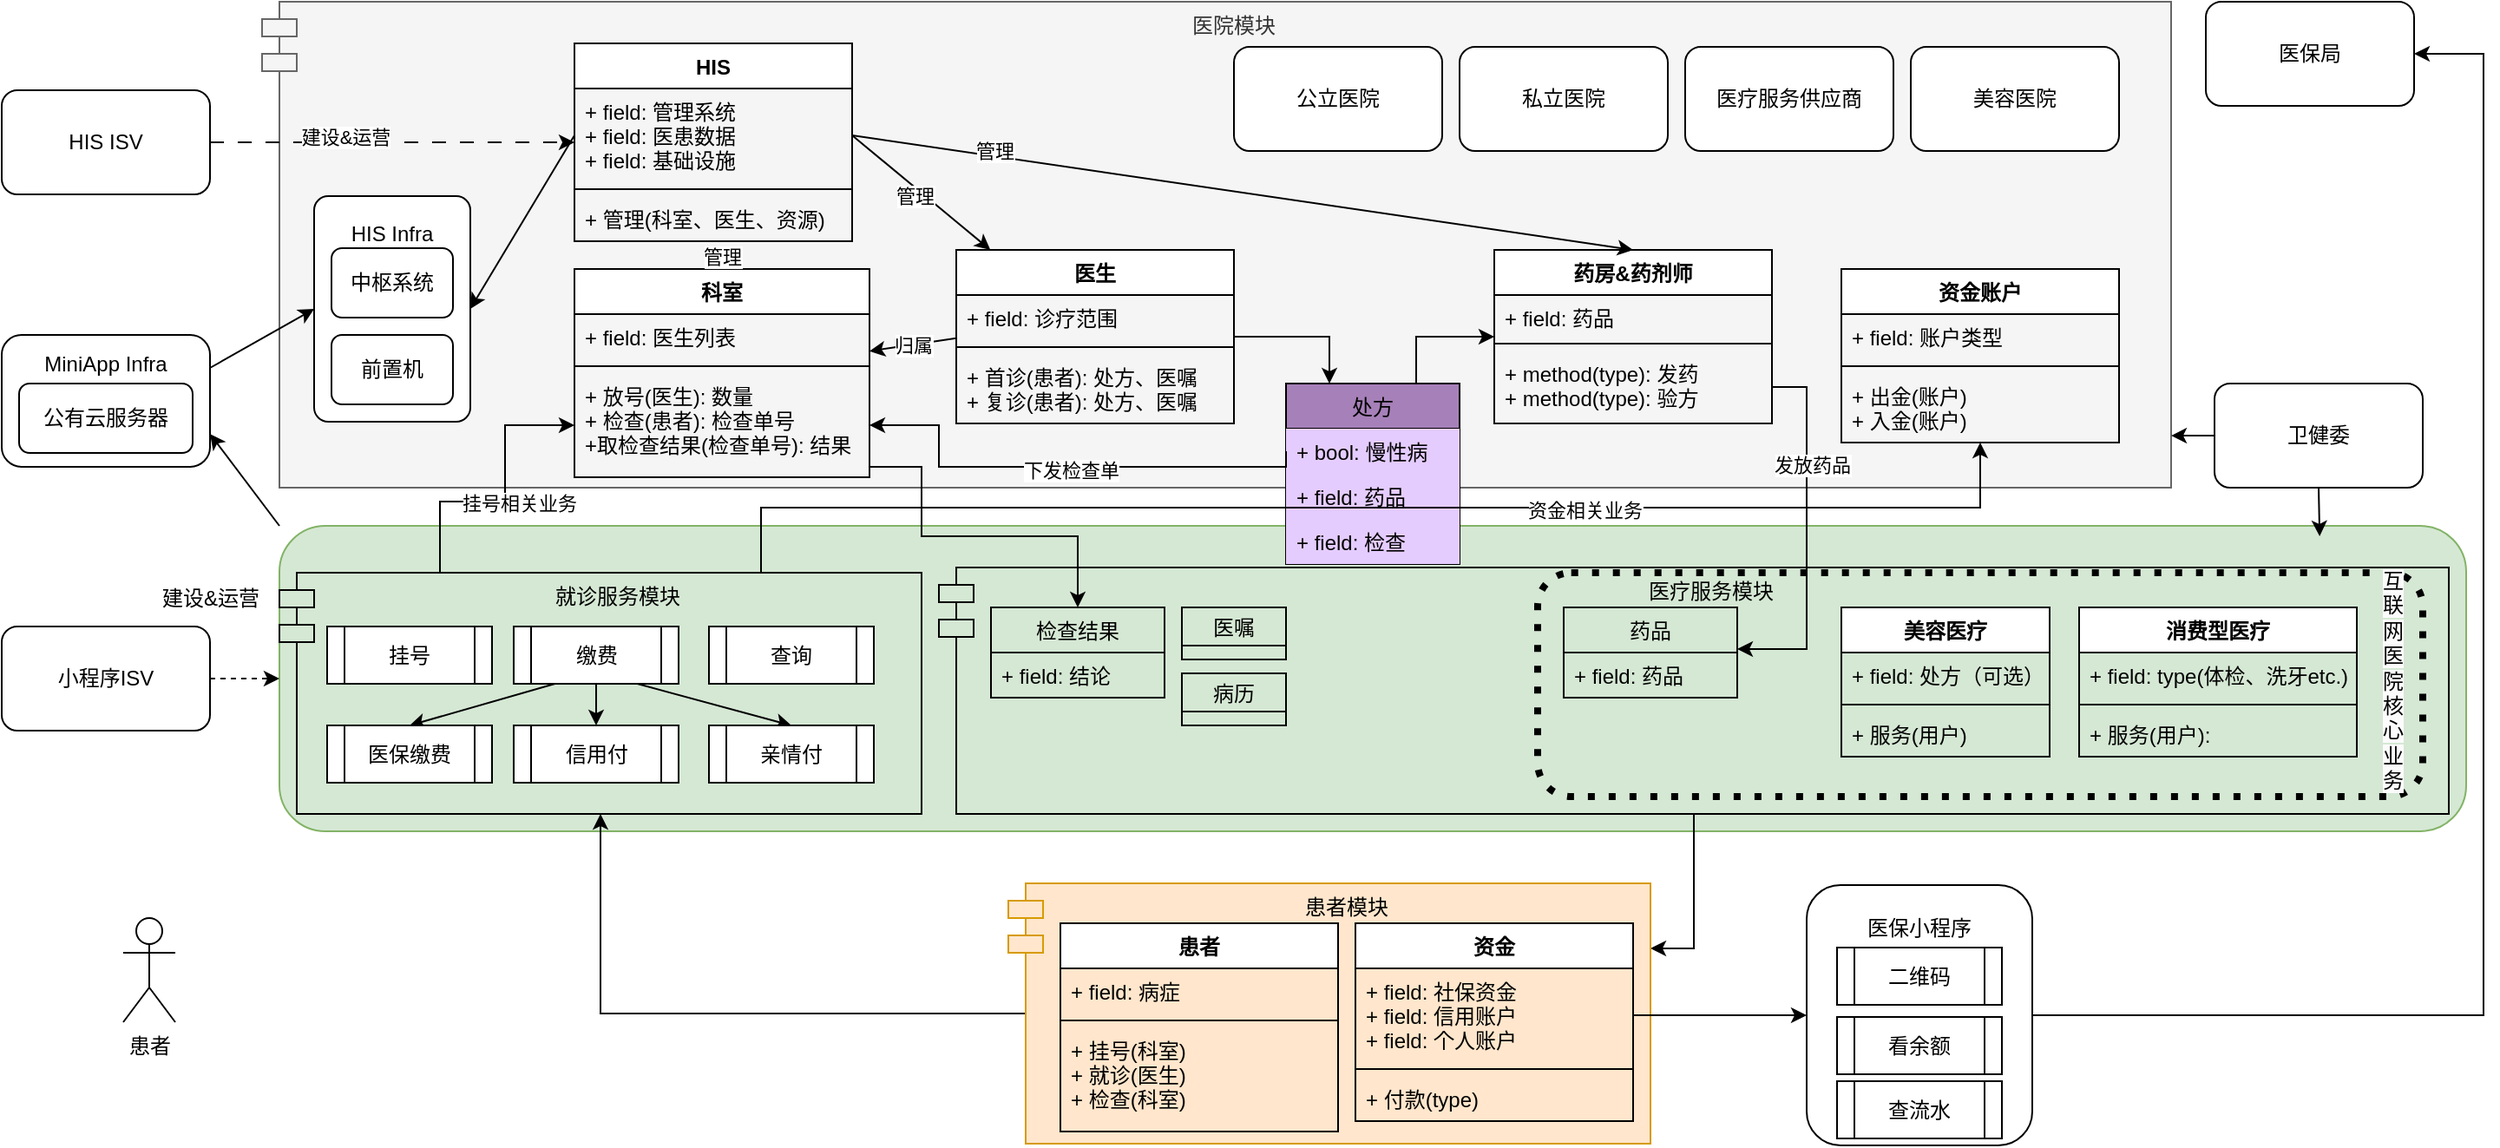 <mxfile version="21.0.1" type="device"><diagram name="第 1 页" id="dfjU2wjDlnRCyFgHSQ6y"><mxGraphModel dx="1976" dy="1036" grid="1" gridSize="10" guides="1" tooltips="1" connect="1" arrows="1" fold="1" page="1" pageScale="1" pageWidth="827" pageHeight="1169" math="0" shadow="0"><root><mxCell id="0"/><mxCell id="1" parent="0"/><mxCell id="AiAtUiZZbM0dzvZj1EmH-155" style="rounded=0;orthogonalLoop=1;jettySize=auto;html=1;exitX=0;exitY=0;exitDx=0;exitDy=0;entryX=1;entryY=0.75;entryDx=0;entryDy=0;" edge="1" parent="1" source="AiAtUiZZbM0dzvZj1EmH-87" target="AiAtUiZZbM0dzvZj1EmH-152"><mxGeometry relative="1" as="geometry"/></mxCell><mxCell id="AiAtUiZZbM0dzvZj1EmH-87" value="" style="rounded=1;whiteSpace=wrap;html=1;fillColor=#d5e8d4;strokeColor=#82b366;" vertex="1" parent="1"><mxGeometry x="270" y="1344" width="1260" height="176" as="geometry"/></mxCell><mxCell id="AiAtUiZZbM0dzvZj1EmH-135" style="edgeStyle=orthogonalEdgeStyle;rounded=0;orthogonalLoop=1;jettySize=auto;html=1;exitX=0.5;exitY=1;exitDx=0;exitDy=0;entryX=1;entryY=0.25;entryDx=0;entryDy=0;" edge="1" parent="1" source="AiAtUiZZbM0dzvZj1EmH-123" target="AiAtUiZZbM0dzvZj1EmH-29"><mxGeometry relative="1" as="geometry"/></mxCell><mxCell id="AiAtUiZZbM0dzvZj1EmH-123" value="医疗服务模块" style="shape=module;align=left;spacingLeft=20;align=center;verticalAlign=top;fillColor=none;" vertex="1" parent="1"><mxGeometry x="650" y="1368" width="870" height="142" as="geometry"/></mxCell><mxCell id="AiAtUiZZbM0dzvZj1EmH-28" value="医院模块" style="shape=module;align=left;spacingLeft=20;align=center;verticalAlign=top;fillColor=#f5f5f5;fontColor=#333333;strokeColor=#666666;" vertex="1" parent="1"><mxGeometry x="260" y="1042" width="1100" height="280" as="geometry"/></mxCell><mxCell id="AiAtUiZZbM0dzvZj1EmH-1" value="医保局" style="rounded=1;whiteSpace=wrap;html=1;" vertex="1" parent="1"><mxGeometry x="1380" y="1042" width="120" height="60" as="geometry"/></mxCell><mxCell id="AiAtUiZZbM0dzvZj1EmH-3" value="公立医院" style="rounded=1;whiteSpace=wrap;html=1;" vertex="1" parent="1"><mxGeometry x="820" y="1068" width="120" height="60" as="geometry"/></mxCell><mxCell id="AiAtUiZZbM0dzvZj1EmH-9" value="HIS Infra&lt;br&gt;&lt;br&gt;&lt;br&gt;&lt;br&gt;&lt;br&gt;&lt;br&gt;&lt;br&gt;" style="rounded=1;whiteSpace=wrap;html=1;arcSize=9;" vertex="1" parent="1"><mxGeometry x="290" y="1154" width="90" height="130" as="geometry"/></mxCell><mxCell id="AiAtUiZZbM0dzvZj1EmH-10" value="前置机" style="rounded=1;whiteSpace=wrap;html=1;" vertex="1" parent="1"><mxGeometry x="300" y="1234" width="70" height="40" as="geometry"/></mxCell><mxCell id="AiAtUiZZbM0dzvZj1EmH-11" value="中枢系统" style="rounded=1;whiteSpace=wrap;html=1;" vertex="1" parent="1"><mxGeometry x="300" y="1184" width="70" height="40" as="geometry"/></mxCell><mxCell id="AiAtUiZZbM0dzvZj1EmH-14" value="" style="rounded=1;whiteSpace=wrap;html=1;dashed=1;dashPattern=1 2;fillColor=none;strokeWidth=4;" vertex="1" parent="1"><mxGeometry x="995" y="1371" width="510" height="129" as="geometry"/></mxCell><mxCell id="AiAtUiZZbM0dzvZj1EmH-132" style="edgeStyle=orthogonalEdgeStyle;rounded=0;orthogonalLoop=1;jettySize=auto;html=1;exitX=1;exitY=0.5;exitDx=0;exitDy=0;entryX=0;entryY=0.5;entryDx=0;entryDy=0;dashed=1;" edge="1" parent="1" source="AiAtUiZZbM0dzvZj1EmH-17" target="AiAtUiZZbM0dzvZj1EmH-87"><mxGeometry relative="1" as="geometry"/></mxCell><mxCell id="AiAtUiZZbM0dzvZj1EmH-17" value="小程序ISV" style="rounded=1;whiteSpace=wrap;html=1;" vertex="1" parent="1"><mxGeometry x="110" y="1402" width="120" height="60" as="geometry"/></mxCell><mxCell id="AiAtUiZZbM0dzvZj1EmH-18" value="医疗服务供应商" style="rounded=1;whiteSpace=wrap;html=1;" vertex="1" parent="1"><mxGeometry x="1080" y="1068" width="120" height="60" as="geometry"/></mxCell><mxCell id="AiAtUiZZbM0dzvZj1EmH-104" style="rounded=0;orthogonalLoop=1;jettySize=auto;html=1;exitX=1;exitY=0.5;exitDx=0;exitDy=0;dashed=1;dashPattern=8 8;" edge="1" parent="1" source="AiAtUiZZbM0dzvZj1EmH-20" target="AiAtUiZZbM0dzvZj1EmH-39"><mxGeometry relative="1" as="geometry"/></mxCell><mxCell id="AiAtUiZZbM0dzvZj1EmH-150" value="建设&amp;amp;运营" style="edgeLabel;html=1;align=center;verticalAlign=middle;resizable=0;points=[];" vertex="1" connectable="0" parent="AiAtUiZZbM0dzvZj1EmH-104"><mxGeometry x="-0.257" y="3" relative="1" as="geometry"><mxPoint as="offset"/></mxGeometry></mxCell><mxCell id="AiAtUiZZbM0dzvZj1EmH-20" value="HIS ISV" style="rounded=1;whiteSpace=wrap;html=1;" vertex="1" parent="1"><mxGeometry x="110" y="1093" width="120" height="60" as="geometry"/></mxCell><mxCell id="AiAtUiZZbM0dzvZj1EmH-133" style="edgeStyle=orthogonalEdgeStyle;rounded=0;orthogonalLoop=1;jettySize=auto;html=1;exitX=0;exitY=0.5;exitDx=10;exitDy=0;exitPerimeter=0;entryX=0.5;entryY=1;entryDx=0;entryDy=0;" edge="1" parent="1" source="AiAtUiZZbM0dzvZj1EmH-29" target="AiAtUiZZbM0dzvZj1EmH-125"><mxGeometry relative="1" as="geometry"/></mxCell><mxCell id="AiAtUiZZbM0dzvZj1EmH-29" value="患者模块" style="shape=module;align=left;spacingLeft=20;align=center;verticalAlign=top;fillColor=#ffe6cc;strokeColor=#d79b00;" vertex="1" parent="1"><mxGeometry x="690" y="1550" width="370" height="150" as="geometry"/></mxCell><mxCell id="AiAtUiZZbM0dzvZj1EmH-30" value="患者" style="shape=umlActor;verticalLabelPosition=bottom;verticalAlign=top;html=1;outlineConnect=0;" vertex="1" parent="1"><mxGeometry x="180" y="1570" width="30" height="60" as="geometry"/></mxCell><mxCell id="AiAtUiZZbM0dzvZj1EmH-31" value="科室" style="swimlane;fontStyle=1;align=center;verticalAlign=top;childLayout=stackLayout;horizontal=1;startSize=26;horizontalStack=0;resizeParent=1;resizeParentMax=0;resizeLast=0;collapsible=1;marginBottom=0;" vertex="1" parent="1"><mxGeometry x="440" y="1196" width="170" height="120" as="geometry"/></mxCell><mxCell id="AiAtUiZZbM0dzvZj1EmH-32" value="+ field: 医生列表" style="text;strokeColor=none;fillColor=none;align=left;verticalAlign=top;spacingLeft=4;spacingRight=4;overflow=hidden;rotatable=0;points=[[0,0.5],[1,0.5]];portConstraint=eastwest;" vertex="1" parent="AiAtUiZZbM0dzvZj1EmH-31"><mxGeometry y="26" width="170" height="26" as="geometry"/></mxCell><mxCell id="AiAtUiZZbM0dzvZj1EmH-33" value="" style="line;strokeWidth=1;fillColor=none;align=left;verticalAlign=middle;spacingTop=-1;spacingLeft=3;spacingRight=3;rotatable=0;labelPosition=right;points=[];portConstraint=eastwest;strokeColor=inherit;" vertex="1" parent="AiAtUiZZbM0dzvZj1EmH-31"><mxGeometry y="52" width="170" height="8" as="geometry"/></mxCell><mxCell id="AiAtUiZZbM0dzvZj1EmH-34" value="+ 放号(医生): 数量&#10;+ 检查(患者): 检查单号&#10;+取检查结果(检查单号): 结果" style="text;strokeColor=none;fillColor=none;align=left;verticalAlign=top;spacingLeft=4;spacingRight=4;overflow=hidden;rotatable=0;points=[[0,0.5],[1,0.5]];portConstraint=eastwest;" vertex="1" parent="AiAtUiZZbM0dzvZj1EmH-31"><mxGeometry y="60" width="170" height="60" as="geometry"/></mxCell><mxCell id="AiAtUiZZbM0dzvZj1EmH-35" value="医生" style="swimlane;fontStyle=1;align=center;verticalAlign=top;childLayout=stackLayout;horizontal=1;startSize=26;horizontalStack=0;resizeParent=1;resizeParentMax=0;resizeLast=0;collapsible=1;marginBottom=0;" vertex="1" parent="1"><mxGeometry x="660" y="1185" width="160" height="100" as="geometry"/></mxCell><mxCell id="AiAtUiZZbM0dzvZj1EmH-36" value="+ field: 诊疗范围" style="text;strokeColor=none;fillColor=none;align=left;verticalAlign=top;spacingLeft=4;spacingRight=4;overflow=hidden;rotatable=0;points=[[0,0.5],[1,0.5]];portConstraint=eastwest;" vertex="1" parent="AiAtUiZZbM0dzvZj1EmH-35"><mxGeometry y="26" width="160" height="26" as="geometry"/></mxCell><mxCell id="AiAtUiZZbM0dzvZj1EmH-37" value="" style="line;strokeWidth=1;fillColor=none;align=left;verticalAlign=middle;spacingTop=-1;spacingLeft=3;spacingRight=3;rotatable=0;labelPosition=right;points=[];portConstraint=eastwest;strokeColor=inherit;" vertex="1" parent="AiAtUiZZbM0dzvZj1EmH-35"><mxGeometry y="52" width="160" height="8" as="geometry"/></mxCell><mxCell id="AiAtUiZZbM0dzvZj1EmH-38" value="+ 首诊(患者): 处方、医嘱 &#10;+ 复诊(患者): 处方、医嘱" style="text;strokeColor=none;fillColor=none;align=left;verticalAlign=top;spacingLeft=4;spacingRight=4;overflow=hidden;rotatable=0;points=[[0,0.5],[1,0.5]];portConstraint=eastwest;" vertex="1" parent="AiAtUiZZbM0dzvZj1EmH-35"><mxGeometry y="60" width="160" height="40" as="geometry"/></mxCell><mxCell id="AiAtUiZZbM0dzvZj1EmH-39" value="HIS" style="swimlane;fontStyle=1;align=center;verticalAlign=top;childLayout=stackLayout;horizontal=1;startSize=26;horizontalStack=0;resizeParent=1;resizeParentMax=0;resizeLast=0;collapsible=1;marginBottom=0;" vertex="1" parent="1"><mxGeometry x="440" y="1066" width="160" height="114" as="geometry"/></mxCell><mxCell id="AiAtUiZZbM0dzvZj1EmH-40" value="+ field: 管理系统&#10;+ field: 医患数据&#10;+ field: 基础设施" style="text;strokeColor=none;fillColor=none;align=left;verticalAlign=top;spacingLeft=4;spacingRight=4;overflow=hidden;rotatable=0;points=[[0,0.5],[1,0.5]];portConstraint=eastwest;" vertex="1" parent="AiAtUiZZbM0dzvZj1EmH-39"><mxGeometry y="26" width="160" height="54" as="geometry"/></mxCell><mxCell id="AiAtUiZZbM0dzvZj1EmH-41" value="" style="line;strokeWidth=1;fillColor=none;align=left;verticalAlign=middle;spacingTop=-1;spacingLeft=3;spacingRight=3;rotatable=0;labelPosition=right;points=[];portConstraint=eastwest;strokeColor=inherit;" vertex="1" parent="AiAtUiZZbM0dzvZj1EmH-39"><mxGeometry y="80" width="160" height="8" as="geometry"/></mxCell><mxCell id="AiAtUiZZbM0dzvZj1EmH-42" value="+ 管理(科室、医生、资源) " style="text;strokeColor=none;fillColor=none;align=left;verticalAlign=top;spacingLeft=4;spacingRight=4;overflow=hidden;rotatable=0;points=[[0,0.5],[1,0.5]];portConstraint=eastwest;" vertex="1" parent="AiAtUiZZbM0dzvZj1EmH-39"><mxGeometry y="88" width="160" height="26" as="geometry"/></mxCell><mxCell id="AiAtUiZZbM0dzvZj1EmH-43" value="资金账户" style="swimlane;fontStyle=1;align=center;verticalAlign=top;childLayout=stackLayout;horizontal=1;startSize=26;horizontalStack=0;resizeParent=1;resizeParentMax=0;resizeLast=0;collapsible=1;marginBottom=0;" vertex="1" parent="1"><mxGeometry x="1170" y="1196" width="160" height="100" as="geometry"/></mxCell><mxCell id="AiAtUiZZbM0dzvZj1EmH-44" value="+ field: 账户类型" style="text;strokeColor=none;fillColor=none;align=left;verticalAlign=top;spacingLeft=4;spacingRight=4;overflow=hidden;rotatable=0;points=[[0,0.5],[1,0.5]];portConstraint=eastwest;" vertex="1" parent="AiAtUiZZbM0dzvZj1EmH-43"><mxGeometry y="26" width="160" height="26" as="geometry"/></mxCell><mxCell id="AiAtUiZZbM0dzvZj1EmH-45" value="" style="line;strokeWidth=1;fillColor=none;align=left;verticalAlign=middle;spacingTop=-1;spacingLeft=3;spacingRight=3;rotatable=0;labelPosition=right;points=[];portConstraint=eastwest;strokeColor=inherit;" vertex="1" parent="AiAtUiZZbM0dzvZj1EmH-43"><mxGeometry y="52" width="160" height="8" as="geometry"/></mxCell><mxCell id="AiAtUiZZbM0dzvZj1EmH-46" value="+ 出金(账户)&#10;+ 入金(账户)" style="text;strokeColor=none;fillColor=none;align=left;verticalAlign=top;spacingLeft=4;spacingRight=4;overflow=hidden;rotatable=0;points=[[0,0.5],[1,0.5]];portConstraint=eastwest;" vertex="1" parent="AiAtUiZZbM0dzvZj1EmH-43"><mxGeometry y="60" width="160" height="40" as="geometry"/></mxCell><mxCell id="AiAtUiZZbM0dzvZj1EmH-47" value="药房&amp;药剂师" style="swimlane;fontStyle=1;align=center;verticalAlign=top;childLayout=stackLayout;horizontal=1;startSize=26;horizontalStack=0;resizeParent=1;resizeParentMax=0;resizeLast=0;collapsible=1;marginBottom=0;" vertex="1" parent="1"><mxGeometry x="970" y="1185" width="160" height="100" as="geometry"/></mxCell><mxCell id="AiAtUiZZbM0dzvZj1EmH-48" value="+ field: 药品" style="text;strokeColor=none;fillColor=none;align=left;verticalAlign=top;spacingLeft=4;spacingRight=4;overflow=hidden;rotatable=0;points=[[0,0.5],[1,0.5]];portConstraint=eastwest;" vertex="1" parent="AiAtUiZZbM0dzvZj1EmH-47"><mxGeometry y="26" width="160" height="24" as="geometry"/></mxCell><mxCell id="AiAtUiZZbM0dzvZj1EmH-49" value="" style="line;strokeWidth=1;fillColor=none;align=left;verticalAlign=middle;spacingTop=-1;spacingLeft=3;spacingRight=3;rotatable=0;labelPosition=right;points=[];portConstraint=eastwest;strokeColor=inherit;" vertex="1" parent="AiAtUiZZbM0dzvZj1EmH-47"><mxGeometry y="50" width="160" height="8" as="geometry"/></mxCell><mxCell id="AiAtUiZZbM0dzvZj1EmH-50" value="+ method(type): 发药&#10;+ method(type): 验方" style="text;strokeColor=none;fillColor=none;align=left;verticalAlign=top;spacingLeft=4;spacingRight=4;overflow=hidden;rotatable=0;points=[[0,0.5],[1,0.5]];portConstraint=eastwest;" vertex="1" parent="AiAtUiZZbM0dzvZj1EmH-47"><mxGeometry y="58" width="160" height="42" as="geometry"/></mxCell><mxCell id="AiAtUiZZbM0dzvZj1EmH-59" value="患者" style="swimlane;fontStyle=1;align=center;verticalAlign=top;childLayout=stackLayout;horizontal=1;startSize=26;horizontalStack=0;resizeParent=1;resizeParentMax=0;resizeLast=0;collapsible=1;marginBottom=0;" vertex="1" parent="1"><mxGeometry x="720" y="1573" width="160" height="120" as="geometry"/></mxCell><mxCell id="AiAtUiZZbM0dzvZj1EmH-60" value="+ field: 病症" style="text;strokeColor=none;fillColor=none;align=left;verticalAlign=top;spacingLeft=4;spacingRight=4;overflow=hidden;rotatable=0;points=[[0,0.5],[1,0.5]];portConstraint=eastwest;" vertex="1" parent="AiAtUiZZbM0dzvZj1EmH-59"><mxGeometry y="26" width="160" height="26" as="geometry"/></mxCell><mxCell id="AiAtUiZZbM0dzvZj1EmH-61" value="" style="line;strokeWidth=1;fillColor=none;align=left;verticalAlign=middle;spacingTop=-1;spacingLeft=3;spacingRight=3;rotatable=0;labelPosition=right;points=[];portConstraint=eastwest;strokeColor=inherit;" vertex="1" parent="AiAtUiZZbM0dzvZj1EmH-59"><mxGeometry y="52" width="160" height="8" as="geometry"/></mxCell><mxCell id="AiAtUiZZbM0dzvZj1EmH-62" value="+ 挂号(科室)&#10;+ 就诊(医生)&#10;+ 检查(科室) " style="text;strokeColor=none;fillColor=none;align=left;verticalAlign=top;spacingLeft=4;spacingRight=4;overflow=hidden;rotatable=0;points=[[0,0.5],[1,0.5]];portConstraint=eastwest;" vertex="1" parent="AiAtUiZZbM0dzvZj1EmH-59"><mxGeometry y="60" width="160" height="60" as="geometry"/></mxCell><mxCell id="AiAtUiZZbM0dzvZj1EmH-63" value="资金" style="swimlane;fontStyle=1;align=center;verticalAlign=top;childLayout=stackLayout;horizontal=1;startSize=26;horizontalStack=0;resizeParent=1;resizeParentMax=0;resizeLast=0;collapsible=1;marginBottom=0;" vertex="1" parent="1"><mxGeometry x="890" y="1573" width="160" height="114" as="geometry"/></mxCell><mxCell id="AiAtUiZZbM0dzvZj1EmH-64" value="+ field: 社保资金&#10;+ field: 信用账户&#10;+ field: 个人账户" style="text;strokeColor=none;fillColor=none;align=left;verticalAlign=top;spacingLeft=4;spacingRight=4;overflow=hidden;rotatable=0;points=[[0,0.5],[1,0.5]];portConstraint=eastwest;" vertex="1" parent="AiAtUiZZbM0dzvZj1EmH-63"><mxGeometry y="26" width="160" height="54" as="geometry"/></mxCell><mxCell id="AiAtUiZZbM0dzvZj1EmH-65" value="" style="line;strokeWidth=1;fillColor=none;align=left;verticalAlign=middle;spacingTop=-1;spacingLeft=3;spacingRight=3;rotatable=0;labelPosition=right;points=[];portConstraint=eastwest;strokeColor=inherit;" vertex="1" parent="AiAtUiZZbM0dzvZj1EmH-63"><mxGeometry y="80" width="160" height="8" as="geometry"/></mxCell><mxCell id="AiAtUiZZbM0dzvZj1EmH-66" value="+ 付款(type)" style="text;strokeColor=none;fillColor=none;align=left;verticalAlign=top;spacingLeft=4;spacingRight=4;overflow=hidden;rotatable=0;points=[[0,0.5],[1,0.5]];portConstraint=eastwest;" vertex="1" parent="AiAtUiZZbM0dzvZj1EmH-63"><mxGeometry y="88" width="160" height="26" as="geometry"/></mxCell><mxCell id="AiAtUiZZbM0dzvZj1EmH-107" style="edgeStyle=orthogonalEdgeStyle;rounded=0;orthogonalLoop=1;jettySize=auto;html=1;exitX=0.75;exitY=0;exitDx=0;exitDy=0;" edge="1" parent="1" source="AiAtUiZZbM0dzvZj1EmH-75" target="AiAtUiZZbM0dzvZj1EmH-47"><mxGeometry relative="1" as="geometry"/></mxCell><mxCell id="AiAtUiZZbM0dzvZj1EmH-75" value="处方" style="swimlane;fontStyle=0;childLayout=stackLayout;horizontal=1;startSize=26;horizontalStack=0;resizeParent=1;resizeParentMax=0;resizeLast=0;collapsible=1;marginBottom=0;fillColor=#A680B8;" vertex="1" parent="1"><mxGeometry x="850" y="1262" width="100" height="104" as="geometry"/></mxCell><mxCell id="AiAtUiZZbM0dzvZj1EmH-76" value="+ bool: 慢性病" style="text;strokeColor=none;fillColor=#E5CCFF;align=left;verticalAlign=top;spacingLeft=4;spacingRight=4;overflow=hidden;rotatable=0;points=[[0,0.5],[1,0.5]];portConstraint=eastwest;" vertex="1" parent="AiAtUiZZbM0dzvZj1EmH-75"><mxGeometry y="26" width="100" height="26" as="geometry"/></mxCell><mxCell id="AiAtUiZZbM0dzvZj1EmH-77" value="+ field: 药品" style="text;strokeColor=none;fillColor=#E5CCFF;align=left;verticalAlign=top;spacingLeft=4;spacingRight=4;overflow=hidden;rotatable=0;points=[[0,0.5],[1,0.5]];portConstraint=eastwest;" vertex="1" parent="AiAtUiZZbM0dzvZj1EmH-75"><mxGeometry y="52" width="100" height="26" as="geometry"/></mxCell><mxCell id="AiAtUiZZbM0dzvZj1EmH-78" value="+ field: 检查" style="text;strokeColor=none;fillColor=#E5CCFF;align=left;verticalAlign=top;spacingLeft=4;spacingRight=4;overflow=hidden;rotatable=0;points=[[0,0.5],[1,0.5]];portConstraint=eastwest;" vertex="1" parent="AiAtUiZZbM0dzvZj1EmH-75"><mxGeometry y="78" width="100" height="26" as="geometry"/></mxCell><mxCell id="AiAtUiZZbM0dzvZj1EmH-79" value="消费型医疗" style="swimlane;fontStyle=1;align=center;verticalAlign=top;childLayout=stackLayout;horizontal=1;startSize=26;horizontalStack=0;resizeParent=1;resizeParentMax=0;resizeLast=0;collapsible=1;marginBottom=0;" vertex="1" parent="1"><mxGeometry x="1307" y="1391" width="160" height="86" as="geometry"/></mxCell><mxCell id="AiAtUiZZbM0dzvZj1EmH-80" value="+ field: type(体检、洗牙etc.)" style="text;strokeColor=none;fillColor=none;align=left;verticalAlign=top;spacingLeft=4;spacingRight=4;overflow=hidden;rotatable=0;points=[[0,0.5],[1,0.5]];portConstraint=eastwest;" vertex="1" parent="AiAtUiZZbM0dzvZj1EmH-79"><mxGeometry y="26" width="160" height="26" as="geometry"/></mxCell><mxCell id="AiAtUiZZbM0dzvZj1EmH-81" value="" style="line;strokeWidth=1;fillColor=none;align=left;verticalAlign=middle;spacingTop=-1;spacingLeft=3;spacingRight=3;rotatable=0;labelPosition=right;points=[];portConstraint=eastwest;strokeColor=inherit;" vertex="1" parent="AiAtUiZZbM0dzvZj1EmH-79"><mxGeometry y="52" width="160" height="8" as="geometry"/></mxCell><mxCell id="AiAtUiZZbM0dzvZj1EmH-82" value="+ 服务(用户): " style="text;strokeColor=none;fillColor=none;align=left;verticalAlign=top;spacingLeft=4;spacingRight=4;overflow=hidden;rotatable=0;points=[[0,0.5],[1,0.5]];portConstraint=eastwest;" vertex="1" parent="AiAtUiZZbM0dzvZj1EmH-79"><mxGeometry y="60" width="160" height="26" as="geometry"/></mxCell><mxCell id="AiAtUiZZbM0dzvZj1EmH-83" value="美容医疗" style="swimlane;fontStyle=1;align=center;verticalAlign=top;childLayout=stackLayout;horizontal=1;startSize=26;horizontalStack=0;resizeParent=1;resizeParentMax=0;resizeLast=0;collapsible=1;marginBottom=0;" vertex="1" parent="1"><mxGeometry x="1170" y="1391" width="120" height="86" as="geometry"/></mxCell><mxCell id="AiAtUiZZbM0dzvZj1EmH-84" value="+ field: 处方（可选）" style="text;strokeColor=none;fillColor=none;align=left;verticalAlign=top;spacingLeft=4;spacingRight=4;overflow=hidden;rotatable=0;points=[[0,0.5],[1,0.5]];portConstraint=eastwest;" vertex="1" parent="AiAtUiZZbM0dzvZj1EmH-83"><mxGeometry y="26" width="120" height="26" as="geometry"/></mxCell><mxCell id="AiAtUiZZbM0dzvZj1EmH-85" value="" style="line;strokeWidth=1;fillColor=none;align=left;verticalAlign=middle;spacingTop=-1;spacingLeft=3;spacingRight=3;rotatable=0;labelPosition=right;points=[];portConstraint=eastwest;strokeColor=inherit;" vertex="1" parent="AiAtUiZZbM0dzvZj1EmH-83"><mxGeometry y="52" width="120" height="8" as="geometry"/></mxCell><mxCell id="AiAtUiZZbM0dzvZj1EmH-86" value="+ 服务(用户)" style="text;strokeColor=none;fillColor=none;align=left;verticalAlign=top;spacingLeft=4;spacingRight=4;overflow=hidden;rotatable=0;points=[[0,0.5],[1,0.5]];portConstraint=eastwest;" vertex="1" parent="AiAtUiZZbM0dzvZj1EmH-83"><mxGeometry y="60" width="120" height="26" as="geometry"/></mxCell><mxCell id="AiAtUiZZbM0dzvZj1EmH-89" value="私立医院" style="rounded=1;whiteSpace=wrap;html=1;" vertex="1" parent="1"><mxGeometry x="950" y="1068" width="120" height="60" as="geometry"/></mxCell><mxCell id="AiAtUiZZbM0dzvZj1EmH-90" value="美容医院" style="rounded=1;whiteSpace=wrap;html=1;" vertex="1" parent="1"><mxGeometry x="1210" y="1068" width="120" height="60" as="geometry"/></mxCell><mxCell id="AiAtUiZZbM0dzvZj1EmH-147" style="edgeStyle=orthogonalEdgeStyle;rounded=0;orthogonalLoop=1;jettySize=auto;html=1;exitX=0.5;exitY=1;exitDx=0;exitDy=0;entryX=0.933;entryY=0.034;entryDx=0;entryDy=0;entryPerimeter=0;" edge="1" parent="1" source="AiAtUiZZbM0dzvZj1EmH-91" target="AiAtUiZZbM0dzvZj1EmH-87"><mxGeometry relative="1" as="geometry"/></mxCell><mxCell id="AiAtUiZZbM0dzvZj1EmH-148" style="edgeStyle=orthogonalEdgeStyle;rounded=0;orthogonalLoop=1;jettySize=auto;html=1;exitX=0;exitY=0.5;exitDx=0;exitDy=0;entryX=1;entryY=0.893;entryDx=0;entryDy=0;entryPerimeter=0;" edge="1" parent="1" source="AiAtUiZZbM0dzvZj1EmH-91" target="AiAtUiZZbM0dzvZj1EmH-28"><mxGeometry relative="1" as="geometry"><mxPoint x="1370" y="1292" as="targetPoint"/></mxGeometry></mxCell><mxCell id="AiAtUiZZbM0dzvZj1EmH-91" value="卫健委" style="rounded=1;whiteSpace=wrap;html=1;" vertex="1" parent="1"><mxGeometry x="1385" y="1262" width="120" height="60" as="geometry"/></mxCell><mxCell id="AiAtUiZZbM0dzvZj1EmH-92" value="药品" style="swimlane;fontStyle=0;childLayout=stackLayout;horizontal=1;startSize=26;fillColor=none;horizontalStack=0;resizeParent=1;resizeParentMax=0;resizeLast=0;collapsible=1;marginBottom=0;" vertex="1" parent="1"><mxGeometry x="1010" y="1391" width="100" height="52" as="geometry"/></mxCell><mxCell id="AiAtUiZZbM0dzvZj1EmH-94" value="+ field: 药品" style="text;strokeColor=none;fillColor=none;align=left;verticalAlign=top;spacingLeft=4;spacingRight=4;overflow=hidden;rotatable=0;points=[[0,0.5],[1,0.5]];portConstraint=eastwest;" vertex="1" parent="AiAtUiZZbM0dzvZj1EmH-92"><mxGeometry y="26" width="100" height="26" as="geometry"/></mxCell><mxCell id="AiAtUiZZbM0dzvZj1EmH-96" value="检查结果" style="swimlane;fontStyle=0;childLayout=stackLayout;horizontal=1;startSize=26;fillColor=none;horizontalStack=0;resizeParent=1;resizeParentMax=0;resizeLast=0;collapsible=1;marginBottom=0;" vertex="1" parent="1"><mxGeometry x="680" y="1391" width="100" height="52" as="geometry"/></mxCell><mxCell id="AiAtUiZZbM0dzvZj1EmH-97" value="+ field: 结论" style="text;strokeColor=none;fillColor=none;align=left;verticalAlign=top;spacingLeft=4;spacingRight=4;overflow=hidden;rotatable=0;points=[[0,0.5],[1,0.5]];portConstraint=eastwest;" vertex="1" parent="AiAtUiZZbM0dzvZj1EmH-96"><mxGeometry y="26" width="100" height="26" as="geometry"/></mxCell><mxCell id="AiAtUiZZbM0dzvZj1EmH-99" style="rounded=0;orthogonalLoop=1;jettySize=auto;html=1;exitX=0;exitY=0.5;exitDx=0;exitDy=0;entryX=1;entryY=0.5;entryDx=0;entryDy=0;" edge="1" parent="1" source="AiAtUiZZbM0dzvZj1EmH-40" target="AiAtUiZZbM0dzvZj1EmH-9"><mxGeometry relative="1" as="geometry"/></mxCell><mxCell id="AiAtUiZZbM0dzvZj1EmH-101" style="rounded=0;orthogonalLoop=1;jettySize=auto;html=1;exitX=0.5;exitY=1.115;exitDx=0;exitDy=0;exitPerimeter=0;" edge="1" parent="1" source="AiAtUiZZbM0dzvZj1EmH-42" target="AiAtUiZZbM0dzvZj1EmH-31"><mxGeometry relative="1" as="geometry"/></mxCell><mxCell id="AiAtUiZZbM0dzvZj1EmH-160" value="管理" style="edgeLabel;html=1;align=center;verticalAlign=middle;resizable=0;points=[];" vertex="1" connectable="0" parent="AiAtUiZZbM0dzvZj1EmH-101"><mxGeometry x="-0.076" y="4" relative="1" as="geometry"><mxPoint as="offset"/></mxGeometry></mxCell><mxCell id="AiAtUiZZbM0dzvZj1EmH-102" style="rounded=0;orthogonalLoop=1;jettySize=auto;html=1;exitX=1;exitY=0.5;exitDx=0;exitDy=0;" edge="1" parent="1" source="AiAtUiZZbM0dzvZj1EmH-40" target="AiAtUiZZbM0dzvZj1EmH-35"><mxGeometry relative="1" as="geometry"/></mxCell><mxCell id="AiAtUiZZbM0dzvZj1EmH-159" value="管理" style="edgeLabel;html=1;align=center;verticalAlign=middle;resizable=0;points=[];" vertex="1" connectable="0" parent="AiAtUiZZbM0dzvZj1EmH-102"><mxGeometry x="-0.043" y="-4" relative="1" as="geometry"><mxPoint as="offset"/></mxGeometry></mxCell><mxCell id="AiAtUiZZbM0dzvZj1EmH-103" style="rounded=0;orthogonalLoop=1;jettySize=auto;html=1;exitX=1;exitY=0.5;exitDx=0;exitDy=0;entryX=0.5;entryY=0;entryDx=0;entryDy=0;" edge="1" parent="1" source="AiAtUiZZbM0dzvZj1EmH-40" target="AiAtUiZZbM0dzvZj1EmH-47"><mxGeometry relative="1" as="geometry"/></mxCell><mxCell id="AiAtUiZZbM0dzvZj1EmH-158" value="管理" style="edgeLabel;html=1;align=center;verticalAlign=middle;resizable=0;points=[];" vertex="1" connectable="0" parent="AiAtUiZZbM0dzvZj1EmH-103"><mxGeometry x="-0.638" y="3" relative="1" as="geometry"><mxPoint as="offset"/></mxGeometry></mxCell><mxCell id="AiAtUiZZbM0dzvZj1EmH-106" style="edgeStyle=orthogonalEdgeStyle;rounded=0;orthogonalLoop=1;jettySize=auto;html=1;entryX=0.25;entryY=0;entryDx=0;entryDy=0;" edge="1" parent="1" source="AiAtUiZZbM0dzvZj1EmH-35" target="AiAtUiZZbM0dzvZj1EmH-75"><mxGeometry relative="1" as="geometry"/></mxCell><mxCell id="AiAtUiZZbM0dzvZj1EmH-108" style="edgeStyle=orthogonalEdgeStyle;rounded=0;orthogonalLoop=1;jettySize=auto;html=1;exitX=1;exitY=0.5;exitDx=0;exitDy=0;entryX=1;entryY=-0.077;entryDx=0;entryDy=0;entryPerimeter=0;" edge="1" parent="1" source="AiAtUiZZbM0dzvZj1EmH-50" target="AiAtUiZZbM0dzvZj1EmH-94"><mxGeometry relative="1" as="geometry"/></mxCell><mxCell id="AiAtUiZZbM0dzvZj1EmH-165" value="发放药品" style="edgeLabel;html=1;align=center;verticalAlign=middle;resizable=0;points=[];" vertex="1" connectable="0" parent="AiAtUiZZbM0dzvZj1EmH-108"><mxGeometry x="-0.384" y="3" relative="1" as="geometry"><mxPoint as="offset"/></mxGeometry></mxCell><mxCell id="AiAtUiZZbM0dzvZj1EmH-118" value="医嘱" style="swimlane;fontStyle=0;childLayout=stackLayout;horizontal=1;startSize=22;fillColor=none;horizontalStack=0;resizeParent=1;resizeParentMax=0;resizeLast=0;collapsible=1;marginBottom=0;" vertex="1" collapsed="1" parent="1"><mxGeometry x="790" y="1391" width="60" height="30" as="geometry"><mxRectangle x="460" y="1388" width="35" height="52" as="alternateBounds"/></mxGeometry></mxCell><mxCell id="AiAtUiZZbM0dzvZj1EmH-119" value="病历" style="swimlane;fontStyle=0;childLayout=stackLayout;horizontal=1;startSize=22;fillColor=none;horizontalStack=0;resizeParent=1;resizeParentMax=0;resizeLast=0;collapsible=1;marginBottom=0;" vertex="1" collapsed="1" parent="1"><mxGeometry x="790" y="1429" width="60" height="30" as="geometry"><mxRectangle x="460" y="1388" width="35" height="52" as="alternateBounds"/></mxGeometry></mxCell><mxCell id="AiAtUiZZbM0dzvZj1EmH-145" style="edgeStyle=orthogonalEdgeStyle;rounded=0;orthogonalLoop=1;jettySize=auto;html=1;exitX=1;exitY=0.5;exitDx=0;exitDy=0;entryX=1;entryY=0.5;entryDx=0;entryDy=0;" edge="1" parent="1" source="AiAtUiZZbM0dzvZj1EmH-121" target="AiAtUiZZbM0dzvZj1EmH-1"><mxGeometry relative="1" as="geometry"><Array as="points"><mxPoint x="1540" y="1626"/><mxPoint x="1540" y="1072"/></Array></mxGeometry></mxCell><mxCell id="AiAtUiZZbM0dzvZj1EmH-121" value="医保小程序&lt;br&gt;&lt;br&gt;&lt;br&gt;&lt;br&gt;&lt;br&gt;&lt;br&gt;&lt;br&gt;&lt;br&gt;" style="rounded=1;whiteSpace=wrap;html=1;" vertex="1" parent="1"><mxGeometry x="1150" y="1551" width="130" height="150" as="geometry"/></mxCell><mxCell id="AiAtUiZZbM0dzvZj1EmH-124" style="edgeStyle=orthogonalEdgeStyle;rounded=0;orthogonalLoop=1;jettySize=auto;html=1;exitX=1;exitY=0.5;exitDx=0;exitDy=0;entryX=0.5;entryY=0;entryDx=0;entryDy=0;" edge="1" parent="1" source="AiAtUiZZbM0dzvZj1EmH-34" target="AiAtUiZZbM0dzvZj1EmH-96"><mxGeometry relative="1" as="geometry"><Array as="points"><mxPoint x="610" y="1310"/><mxPoint x="640" y="1310"/><mxPoint x="640" y="1350"/><mxPoint x="730" y="1350"/></Array></mxGeometry></mxCell><mxCell id="AiAtUiZZbM0dzvZj1EmH-141" style="edgeStyle=orthogonalEdgeStyle;rounded=0;orthogonalLoop=1;jettySize=auto;html=1;exitX=0.25;exitY=0;exitDx=0;exitDy=0;entryX=0;entryY=0.5;entryDx=0;entryDy=0;" edge="1" parent="1" source="AiAtUiZZbM0dzvZj1EmH-125" target="AiAtUiZZbM0dzvZj1EmH-34"><mxGeometry relative="1" as="geometry"><Array as="points"><mxPoint x="363" y="1330"/><mxPoint x="400" y="1330"/><mxPoint x="400" y="1286"/></Array></mxGeometry></mxCell><mxCell id="AiAtUiZZbM0dzvZj1EmH-143" value="挂号相关业务" style="edgeLabel;html=1;align=center;verticalAlign=middle;resizable=0;points=[];" vertex="1" connectable="0" parent="AiAtUiZZbM0dzvZj1EmH-141"><mxGeometry x="0.028" y="2" relative="1" as="geometry"><mxPoint x="10" y="6" as="offset"/></mxGeometry></mxCell><mxCell id="AiAtUiZZbM0dzvZj1EmH-142" style="edgeStyle=orthogonalEdgeStyle;rounded=0;orthogonalLoop=1;jettySize=auto;html=1;exitX=0.75;exitY=0;exitDx=0;exitDy=0;" edge="1" parent="1" source="AiAtUiZZbM0dzvZj1EmH-125" target="AiAtUiZZbM0dzvZj1EmH-43"><mxGeometry relative="1" as="geometry"/></mxCell><mxCell id="AiAtUiZZbM0dzvZj1EmH-144" value="资金相关业务" style="edgeLabel;html=1;align=center;verticalAlign=middle;resizable=0;points=[];" vertex="1" connectable="0" parent="AiAtUiZZbM0dzvZj1EmH-142"><mxGeometry x="0.317" relative="1" as="geometry"><mxPoint y="1" as="offset"/></mxGeometry></mxCell><mxCell id="AiAtUiZZbM0dzvZj1EmH-125" value="就诊服务模块" style="shape=module;align=left;spacingLeft=20;align=center;verticalAlign=top;fillColor=none;" vertex="1" parent="1"><mxGeometry x="270" y="1371" width="370" height="139" as="geometry"/></mxCell><mxCell id="AiAtUiZZbM0dzvZj1EmH-126" value="挂号" style="shape=process;whiteSpace=wrap;html=1;backgroundOutline=1;" vertex="1" parent="1"><mxGeometry x="297.5" y="1402" width="95" height="33" as="geometry"/></mxCell><mxCell id="AiAtUiZZbM0dzvZj1EmH-170" style="rounded=0;orthogonalLoop=1;jettySize=auto;html=1;exitX=0.25;exitY=1;exitDx=0;exitDy=0;entryX=0.5;entryY=0;entryDx=0;entryDy=0;" edge="1" parent="1" source="AiAtUiZZbM0dzvZj1EmH-128" target="AiAtUiZZbM0dzvZj1EmH-167"><mxGeometry relative="1" as="geometry"/></mxCell><mxCell id="AiAtUiZZbM0dzvZj1EmH-171" style="edgeStyle=orthogonalEdgeStyle;rounded=0;orthogonalLoop=1;jettySize=auto;html=1;exitX=0.5;exitY=1;exitDx=0;exitDy=0;entryX=0.5;entryY=0;entryDx=0;entryDy=0;" edge="1" parent="1" source="AiAtUiZZbM0dzvZj1EmH-128" target="AiAtUiZZbM0dzvZj1EmH-168"><mxGeometry relative="1" as="geometry"/></mxCell><mxCell id="AiAtUiZZbM0dzvZj1EmH-172" style="rounded=0;orthogonalLoop=1;jettySize=auto;html=1;exitX=0.75;exitY=1;exitDx=0;exitDy=0;entryX=0.5;entryY=0;entryDx=0;entryDy=0;" edge="1" parent="1" source="AiAtUiZZbM0dzvZj1EmH-128" target="AiAtUiZZbM0dzvZj1EmH-166"><mxGeometry relative="1" as="geometry"/></mxCell><mxCell id="AiAtUiZZbM0dzvZj1EmH-128" value="缴费" style="shape=process;whiteSpace=wrap;html=1;backgroundOutline=1;" vertex="1" parent="1"><mxGeometry x="405" y="1402" width="95" height="33" as="geometry"/></mxCell><mxCell id="AiAtUiZZbM0dzvZj1EmH-129" value="查询" style="shape=process;whiteSpace=wrap;html=1;backgroundOutline=1;" vertex="1" parent="1"><mxGeometry x="517.5" y="1402" width="95" height="33" as="geometry"/></mxCell><mxCell id="AiAtUiZZbM0dzvZj1EmH-134" value="&lt;span style=&quot;color: rgb(0, 0, 0); font-family: Helvetica; font-size: 12px; font-style: normal; font-variant-ligatures: normal; font-variant-caps: normal; font-weight: 400; letter-spacing: normal; orphans: 2; text-align: center; text-indent: 0px; text-transform: none; widows: 2; word-spacing: 0px; -webkit-text-stroke-width: 0px; background-color: rgb(251, 251, 251); text-decoration-thickness: initial; text-decoration-style: initial; text-decoration-color: initial; float: none; display: inline !important;&quot;&gt;互联网医院核心业务&lt;/span&gt;" style="text;whiteSpace=wrap;html=1;" vertex="1" parent="1"><mxGeometry x="1480" y="1362" width="20" height="140" as="geometry"/></mxCell><mxCell id="AiAtUiZZbM0dzvZj1EmH-136" style="edgeStyle=orthogonalEdgeStyle;rounded=0;orthogonalLoop=1;jettySize=auto;html=1;exitX=1;exitY=0.5;exitDx=0;exitDy=0;" edge="1" parent="1" source="AiAtUiZZbM0dzvZj1EmH-64" target="AiAtUiZZbM0dzvZj1EmH-121"><mxGeometry relative="1" as="geometry"/></mxCell><mxCell id="AiAtUiZZbM0dzvZj1EmH-138" value="二维码" style="shape=process;whiteSpace=wrap;html=1;backgroundOutline=1;" vertex="1" parent="1"><mxGeometry x="1167.5" y="1587" width="95" height="33" as="geometry"/></mxCell><mxCell id="AiAtUiZZbM0dzvZj1EmH-139" value="看余额" style="shape=process;whiteSpace=wrap;html=1;backgroundOutline=1;" vertex="1" parent="1"><mxGeometry x="1167.5" y="1627" width="95" height="33" as="geometry"/></mxCell><mxCell id="AiAtUiZZbM0dzvZj1EmH-140" value="查流水" style="shape=process;whiteSpace=wrap;html=1;backgroundOutline=1;" vertex="1" parent="1"><mxGeometry x="1167.5" y="1664" width="95" height="33" as="geometry"/></mxCell><mxCell id="AiAtUiZZbM0dzvZj1EmH-156" style="rounded=0;orthogonalLoop=1;jettySize=auto;html=1;exitX=1;exitY=0.25;exitDx=0;exitDy=0;entryX=0;entryY=0.5;entryDx=0;entryDy=0;" edge="1" parent="1" source="AiAtUiZZbM0dzvZj1EmH-152" target="AiAtUiZZbM0dzvZj1EmH-9"><mxGeometry relative="1" as="geometry"/></mxCell><mxCell id="AiAtUiZZbM0dzvZj1EmH-152" value="MiniApp Infra&lt;br&gt;&lt;br&gt;&lt;br&gt;&lt;br&gt;" style="rounded=1;whiteSpace=wrap;html=1;" vertex="1" parent="1"><mxGeometry x="110" y="1234" width="120" height="76" as="geometry"/></mxCell><mxCell id="AiAtUiZZbM0dzvZj1EmH-154" value="公有云服务器" style="rounded=1;whiteSpace=wrap;html=1;" vertex="1" parent="1"><mxGeometry x="120" y="1262" width="100" height="40" as="geometry"/></mxCell><mxCell id="AiAtUiZZbM0dzvZj1EmH-157" value="建设&amp;amp;运营" style="text;html=1;align=center;verticalAlign=middle;resizable=0;points=[];autosize=1;strokeColor=none;fillColor=none;" vertex="1" parent="1"><mxGeometry x="190" y="1371" width="80" height="30" as="geometry"/></mxCell><mxCell id="AiAtUiZZbM0dzvZj1EmH-162" style="edgeStyle=orthogonalEdgeStyle;rounded=0;orthogonalLoop=1;jettySize=auto;html=1;exitX=0;exitY=0.5;exitDx=0;exitDy=0;" edge="1" parent="1" source="AiAtUiZZbM0dzvZj1EmH-76" target="AiAtUiZZbM0dzvZj1EmH-34"><mxGeometry relative="1" as="geometry"><Array as="points"><mxPoint x="850" y="1310"/><mxPoint x="650" y="1310"/><mxPoint x="650" y="1286"/></Array></mxGeometry></mxCell><mxCell id="AiAtUiZZbM0dzvZj1EmH-164" value="下发检查单" style="edgeLabel;html=1;align=center;verticalAlign=middle;resizable=0;points=[];" vertex="1" connectable="0" parent="AiAtUiZZbM0dzvZj1EmH-162"><mxGeometry x="-0.024" y="2" relative="1" as="geometry"><mxPoint as="offset"/></mxGeometry></mxCell><mxCell id="AiAtUiZZbM0dzvZj1EmH-163" value="归属" style="rounded=0;orthogonalLoop=1;jettySize=auto;html=1;" edge="1" parent="1" source="AiAtUiZZbM0dzvZj1EmH-36" target="AiAtUiZZbM0dzvZj1EmH-31"><mxGeometry relative="1" as="geometry"/></mxCell><mxCell id="AiAtUiZZbM0dzvZj1EmH-166" value="亲情付" style="shape=process;whiteSpace=wrap;html=1;backgroundOutline=1;" vertex="1" parent="1"><mxGeometry x="517.5" y="1459" width="95" height="33" as="geometry"/></mxCell><mxCell id="AiAtUiZZbM0dzvZj1EmH-167" value="医保缴费" style="shape=process;whiteSpace=wrap;html=1;backgroundOutline=1;" vertex="1" parent="1"><mxGeometry x="297.5" y="1459" width="95" height="33" as="geometry"/></mxCell><mxCell id="AiAtUiZZbM0dzvZj1EmH-168" value="信用付" style="shape=process;whiteSpace=wrap;html=1;backgroundOutline=1;" vertex="1" parent="1"><mxGeometry x="405" y="1459" width="95" height="33" as="geometry"/></mxCell></root></mxGraphModel></diagram></mxfile>
